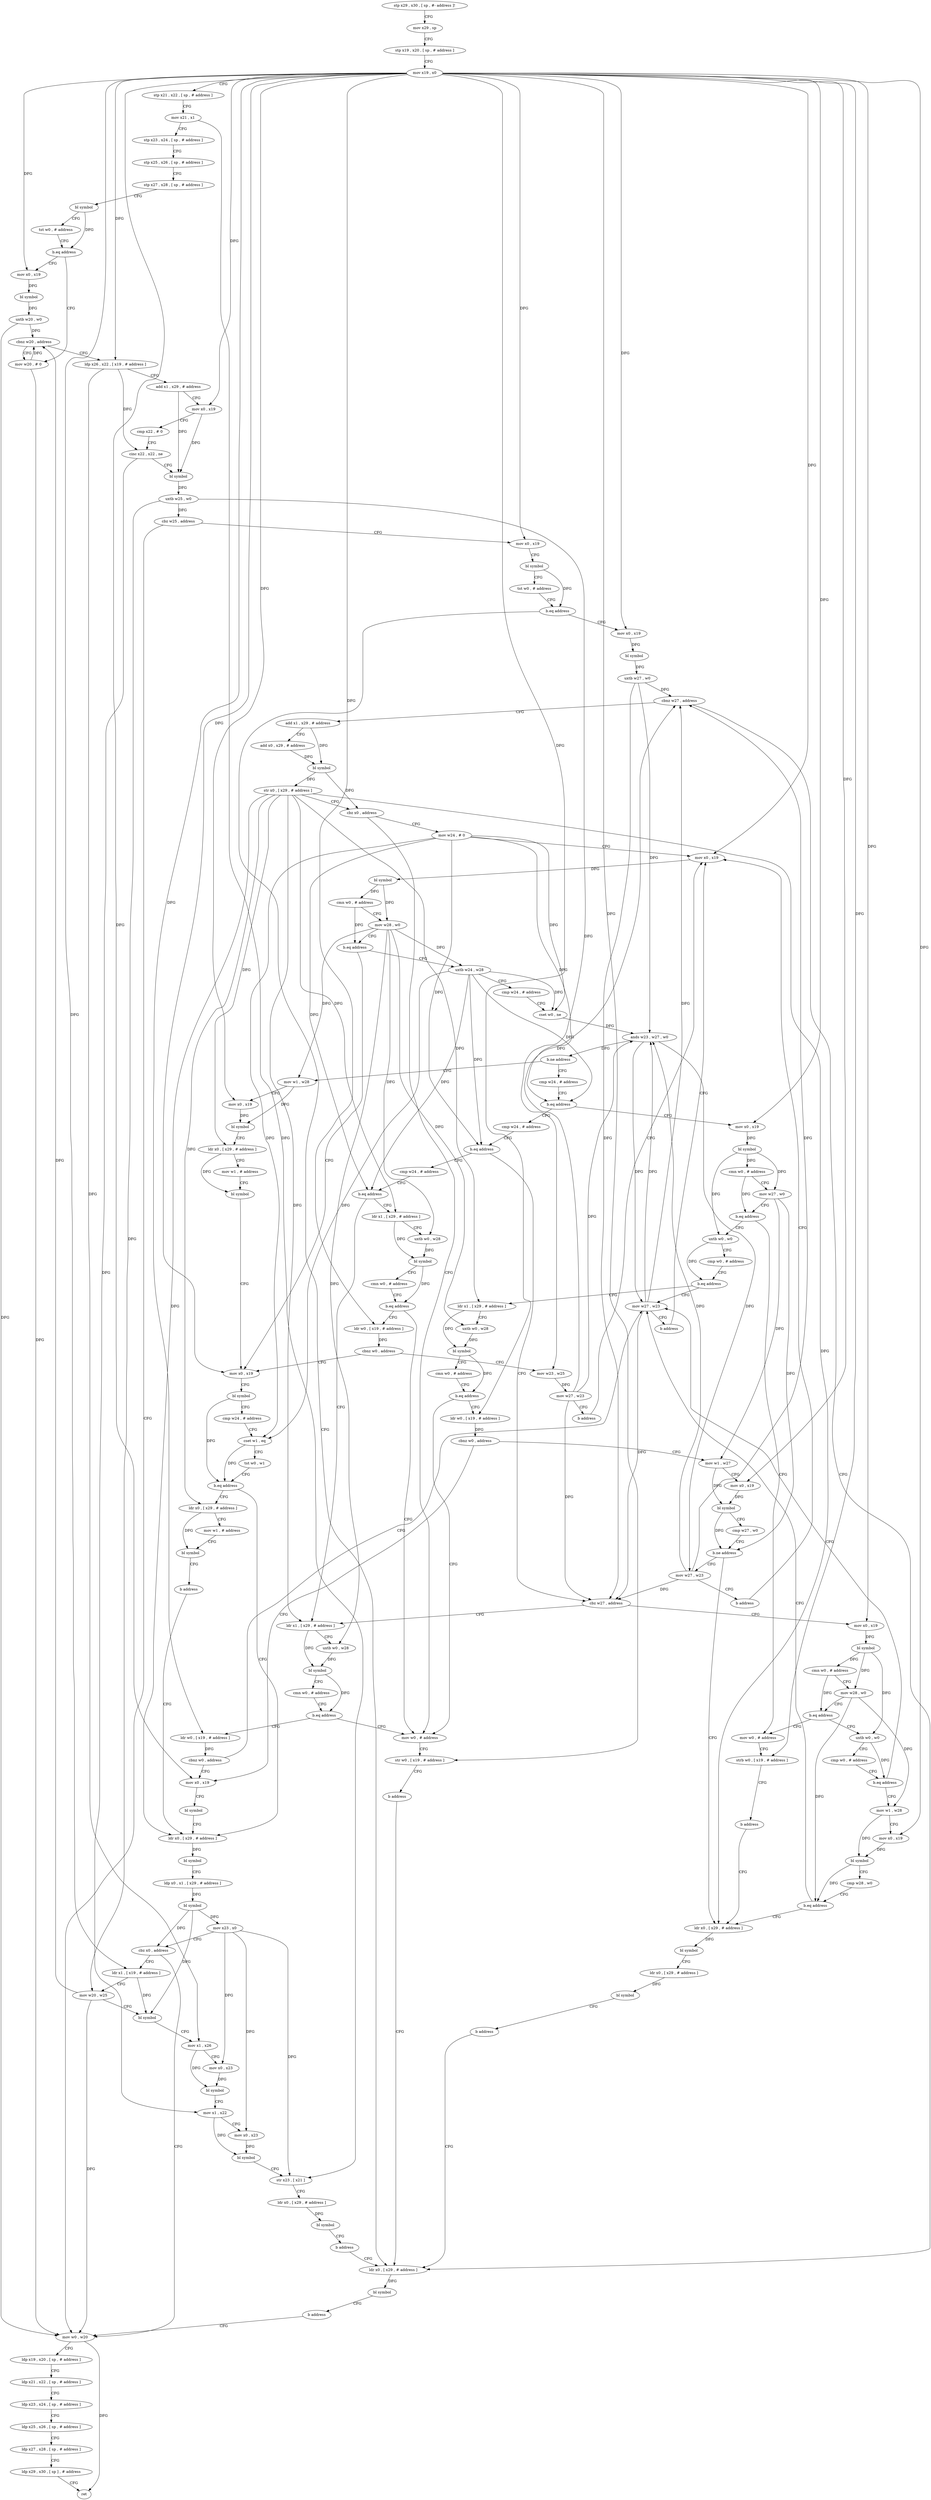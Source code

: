 digraph "func" {
"104744" [label = "stp x29 , x30 , [ sp , #- address ]!" ]
"104748" [label = "mov x29 , sp" ]
"104752" [label = "stp x19 , x20 , [ sp , # address ]" ]
"104756" [label = "mov x19 , x0" ]
"104760" [label = "stp x21 , x22 , [ sp , # address ]" ]
"104764" [label = "mov x21 , x1" ]
"104768" [label = "stp x23 , x24 , [ sp , # address ]" ]
"104772" [label = "stp x25 , x26 , [ sp , # address ]" ]
"104776" [label = "stp x27 , x28 , [ sp , # address ]" ]
"104780" [label = "bl symbol" ]
"104784" [label = "tst w0 , # address" ]
"104788" [label = "b.eq address" ]
"104832" [label = "mov x0 , x19" ]
"104792" [label = "mov w20 , # 0" ]
"104836" [label = "bl symbol" ]
"104840" [label = "uxtb w20 , w0" ]
"104844" [label = "cbnz w20 , address" ]
"104848" [label = "ldp x26 , x22 , [ x19 , # address ]" ]
"104796" [label = "mov w0 , w20" ]
"104852" [label = "add x1 , x29 , # address" ]
"104856" [label = "mov x0 , x19" ]
"104860" [label = "cmp x22 , # 0" ]
"104864" [label = "cinc x22 , x22 , ne" ]
"104868" [label = "bl symbol" ]
"104872" [label = "uxtb w25 , w0" ]
"104876" [label = "cbz w25 , address" ]
"104880" [label = "mov x0 , x19" ]
"104800" [label = "ldp x19 , x20 , [ sp , # address ]" ]
"104804" [label = "ldp x21 , x22 , [ sp , # address ]" ]
"104808" [label = "ldp x23 , x24 , [ sp , # address ]" ]
"104812" [label = "ldp x25 , x26 , [ sp , # address ]" ]
"104816" [label = "ldp x27 , x28 , [ sp , # address ]" ]
"104820" [label = "ldp x29 , x30 , [ sp ] , # address" ]
"104824" [label = "ret" ]
"104884" [label = "bl symbol" ]
"104888" [label = "tst w0 , # address" ]
"104892" [label = "b.eq address" ]
"104912" [label = "mov x0 , x19" ]
"104896" [label = "ldr x0 , [ x29 , # address ]" ]
"104916" [label = "bl symbol" ]
"104920" [label = "uxtb w27 , w0" ]
"104924" [label = "cbnz w27 , address" ]
"104928" [label = "add x1 , x29 , # address" ]
"104900" [label = "bl symbol" ]
"104904" [label = "b address" ]
"104932" [label = "add x0 , x29 , # address" ]
"104936" [label = "bl symbol" ]
"104940" [label = "str x0 , [ x29 , # address ]" ]
"104944" [label = "cbz x0 , address" ]
"105408" [label = "mov w0 , # address" ]
"104948" [label = "mov w24 , # 0" ]
"105412" [label = "str w0 , [ x19 , # address ]" ]
"105416" [label = "b address" ]
"104952" [label = "mov x0 , x19" ]
"105368" [label = "mov x0 , x19" ]
"105372" [label = "bl symbol" ]
"105376" [label = "cmp w24 , # address" ]
"105380" [label = "cset w1 , eq" ]
"105384" [label = "tst w0 , w1" ]
"105388" [label = "b.eq address" ]
"105060" [label = "ldr x0 , [ x29 , # address ]" ]
"105392" [label = "ldr x0 , [ x29 , # address ]" ]
"104972" [label = "uxtb w24 , w28" ]
"104976" [label = "cmp w24 , # address" ]
"104980" [label = "cset w0 , ne" ]
"104984" [label = "ands w23 , w27 , w0" ]
"104988" [label = "b.ne address" ]
"105344" [label = "mov w1 , w28" ]
"104992" [label = "cmp w24 , # address" ]
"105064" [label = "bl symbol" ]
"105068" [label = "ldp x0 , x1 , [ x29 , # address ]" ]
"105072" [label = "bl symbol" ]
"105076" [label = "mov x23 , x0" ]
"105080" [label = "cbz x0 , address" ]
"105084" [label = "ldr x1 , [ x19 , # address ]" ]
"105396" [label = "mov w1 , # address" ]
"105400" [label = "bl symbol" ]
"105404" [label = "b address" ]
"105348" [label = "mov x0 , x19" ]
"105352" [label = "bl symbol" ]
"105356" [label = "ldr x0 , [ x29 , # address ]" ]
"105360" [label = "mov w1 , # address" ]
"105364" [label = "bl symbol" ]
"104996" [label = "b.eq address" ]
"105256" [label = "mov x0 , x19" ]
"105000" [label = "cmp w24 , # address" ]
"105088" [label = "mov w20 , w25" ]
"105092" [label = "bl symbol" ]
"105096" [label = "mov x1 , x26" ]
"105100" [label = "mov x0 , x23" ]
"105104" [label = "bl symbol" ]
"105108" [label = "mov x1 , x22" ]
"105112" [label = "mov x0 , x23" ]
"105116" [label = "bl symbol" ]
"105120" [label = "str x23 , [ x21 ]" ]
"105124" [label = "ldr x0 , [ x29 , # address ]" ]
"105128" [label = "bl symbol" ]
"105132" [label = "b address" ]
"105260" [label = "bl symbol" ]
"105264" [label = "cmn w0 , # address" ]
"105268" [label = "mov w27 , w0" ]
"105272" [label = "b.eq address" ]
"105420" [label = "mov w0 , # address" ]
"105276" [label = "uxtb w0 , w0" ]
"105004" [label = "b.eq address" ]
"105136" [label = "cbz w27 , address" ]
"105008" [label = "cmp w24 , # address" ]
"105424" [label = "strb w0 , [ x19 , # address ]" ]
"105428" [label = "b address" ]
"105192" [label = "ldr x0 , [ x29 , # address ]" ]
"105280" [label = "cmp w0 , # address" ]
"105284" [label = "b.eq address" ]
"105044" [label = "mov w27 , w23" ]
"105288" [label = "ldr x1 , [ x29 , # address ]" ]
"105016" [label = "ldr x1 , [ x29 , # address ]" ]
"105140" [label = "mov x0 , x19" ]
"105012" [label = "b.eq address" ]
"105216" [label = "ldr x1 , [ x29 , # address ]" ]
"105196" [label = "bl symbol" ]
"105200" [label = "ldr x0 , [ x29 , # address ]" ]
"105204" [label = "bl symbol" ]
"105208" [label = "b address" ]
"105048" [label = "b address" ]
"105292" [label = "uxtb w0 , w28" ]
"105296" [label = "bl symbol" ]
"105300" [label = "cmn w0 , # address" ]
"105304" [label = "b.eq address" ]
"105308" [label = "ldr w0 , [ x19 , # address ]" ]
"105020" [label = "uxtb w0 , w28" ]
"105024" [label = "bl symbol" ]
"105028" [label = "cmn w0 , # address" ]
"105032" [label = "b.eq address" ]
"105036" [label = "ldr w0 , [ x19 , # address ]" ]
"105144" [label = "bl symbol" ]
"105148" [label = "cmn w0 , # address" ]
"105152" [label = "mov w28 , w0" ]
"105156" [label = "b.eq address" ]
"105160" [label = "uxtb w0 , w0" ]
"105220" [label = "uxtb w0 , w28" ]
"105224" [label = "bl symbol" ]
"105228" [label = "cmn w0 , # address" ]
"105232" [label = "b.eq address" ]
"105236" [label = "ldr w0 , [ x19 , # address ]" ]
"104956" [label = "bl symbol" ]
"104960" [label = "cmn w0 , # address" ]
"104964" [label = "mov w28 , w0" ]
"104968" [label = "b.eq address" ]
"105312" [label = "cbnz w0 , address" ]
"105052" [label = "mov x0 , x19" ]
"105316" [label = "mov w1 , w27" ]
"105040" [label = "cbnz w0 , address" ]
"105164" [label = "cmp w0 , # address" ]
"105168" [label = "b.eq address" ]
"105172" [label = "mov w1 , w28" ]
"105240" [label = "cbnz w0 , address" ]
"105244" [label = "mov w23 , w25" ]
"105056" [label = "bl symbol" ]
"105320" [label = "mov x0 , x19" ]
"105324" [label = "bl symbol" ]
"105328" [label = "cmp w27 , w0" ]
"105332" [label = "b.ne address" ]
"105336" [label = "mov w27 , w23" ]
"105176" [label = "mov x0 , x19" ]
"105180" [label = "bl symbol" ]
"105184" [label = "cmp w28 , w0" ]
"105188" [label = "b.eq address" ]
"105248" [label = "mov w27 , w23" ]
"105252" [label = "b address" ]
"105340" [label = "b address" ]
"104744" -> "104748" [ label = "CFG" ]
"104748" -> "104752" [ label = "CFG" ]
"104752" -> "104756" [ label = "CFG" ]
"104756" -> "104760" [ label = "CFG" ]
"104756" -> "104832" [ label = "DFG" ]
"104756" -> "104848" [ label = "DFG" ]
"104756" -> "104856" [ label = "DFG" ]
"104756" -> "104880" [ label = "DFG" ]
"104756" -> "104912" [ label = "DFG" ]
"104756" -> "105412" [ label = "DFG" ]
"104756" -> "104952" [ label = "DFG" ]
"104756" -> "105368" [ label = "DFG" ]
"104756" -> "105348" [ label = "DFG" ]
"104756" -> "105084" [ label = "DFG" ]
"104756" -> "105256" [ label = "DFG" ]
"104756" -> "105424" [ label = "DFG" ]
"104756" -> "105140" [ label = "DFG" ]
"104756" -> "105308" [ label = "DFG" ]
"104756" -> "105036" [ label = "DFG" ]
"104756" -> "105236" [ label = "DFG" ]
"104756" -> "105052" [ label = "DFG" ]
"104756" -> "105320" [ label = "DFG" ]
"104756" -> "105176" [ label = "DFG" ]
"104760" -> "104764" [ label = "CFG" ]
"104764" -> "104768" [ label = "CFG" ]
"104764" -> "105120" [ label = "DFG" ]
"104768" -> "104772" [ label = "CFG" ]
"104772" -> "104776" [ label = "CFG" ]
"104776" -> "104780" [ label = "CFG" ]
"104780" -> "104784" [ label = "CFG" ]
"104780" -> "104788" [ label = "DFG" ]
"104784" -> "104788" [ label = "CFG" ]
"104788" -> "104832" [ label = "CFG" ]
"104788" -> "104792" [ label = "CFG" ]
"104832" -> "104836" [ label = "DFG" ]
"104792" -> "104796" [ label = "DFG" ]
"104792" -> "104844" [ label = "DFG" ]
"104836" -> "104840" [ label = "DFG" ]
"104840" -> "104844" [ label = "DFG" ]
"104840" -> "104796" [ label = "DFG" ]
"104844" -> "104792" [ label = "CFG" ]
"104844" -> "104848" [ label = "CFG" ]
"104848" -> "104852" [ label = "CFG" ]
"104848" -> "105096" [ label = "DFG" ]
"104848" -> "104864" [ label = "DFG" ]
"104796" -> "104800" [ label = "CFG" ]
"104796" -> "104824" [ label = "DFG" ]
"104852" -> "104856" [ label = "CFG" ]
"104852" -> "104868" [ label = "DFG" ]
"104856" -> "104860" [ label = "CFG" ]
"104856" -> "104868" [ label = "DFG" ]
"104860" -> "104864" [ label = "CFG" ]
"104864" -> "104868" [ label = "CFG" ]
"104864" -> "105108" [ label = "DFG" ]
"104868" -> "104872" [ label = "DFG" ]
"104872" -> "104876" [ label = "DFG" ]
"104872" -> "105088" [ label = "DFG" ]
"104872" -> "105244" [ label = "DFG" ]
"104876" -> "104796" [ label = "CFG" ]
"104876" -> "104880" [ label = "CFG" ]
"104880" -> "104884" [ label = "CFG" ]
"104800" -> "104804" [ label = "CFG" ]
"104804" -> "104808" [ label = "CFG" ]
"104808" -> "104812" [ label = "CFG" ]
"104812" -> "104816" [ label = "CFG" ]
"104816" -> "104820" [ label = "CFG" ]
"104820" -> "104824" [ label = "CFG" ]
"104884" -> "104888" [ label = "CFG" ]
"104884" -> "104892" [ label = "DFG" ]
"104888" -> "104892" [ label = "CFG" ]
"104892" -> "104912" [ label = "CFG" ]
"104892" -> "104896" [ label = "CFG" ]
"104912" -> "104916" [ label = "DFG" ]
"104896" -> "104900" [ label = "DFG" ]
"104916" -> "104920" [ label = "DFG" ]
"104920" -> "104924" [ label = "DFG" ]
"104920" -> "104984" [ label = "DFG" ]
"104920" -> "105136" [ label = "DFG" ]
"104924" -> "104896" [ label = "CFG" ]
"104924" -> "104928" [ label = "CFG" ]
"104928" -> "104932" [ label = "CFG" ]
"104928" -> "104936" [ label = "DFG" ]
"104900" -> "104904" [ label = "CFG" ]
"104904" -> "104796" [ label = "CFG" ]
"104932" -> "104936" [ label = "DFG" ]
"104936" -> "104940" [ label = "DFG" ]
"104936" -> "104944" [ label = "DFG" ]
"104940" -> "104944" [ label = "CFG" ]
"104940" -> "105060" [ label = "DFG" ]
"104940" -> "105392" [ label = "DFG" ]
"104940" -> "105356" [ label = "DFG" ]
"104940" -> "105192" [ label = "DFG" ]
"104940" -> "105288" [ label = "DFG" ]
"104940" -> "105016" [ label = "DFG" ]
"104940" -> "105216" [ label = "DFG" ]
"104944" -> "105408" [ label = "CFG" ]
"104944" -> "104948" [ label = "CFG" ]
"105408" -> "105412" [ label = "CFG" ]
"104948" -> "104952" [ label = "CFG" ]
"104948" -> "105380" [ label = "DFG" ]
"104948" -> "104980" [ label = "DFG" ]
"104948" -> "104996" [ label = "DFG" ]
"104948" -> "105004" [ label = "DFG" ]
"104948" -> "105012" [ label = "DFG" ]
"105412" -> "105416" [ label = "CFG" ]
"105416" -> "104896" [ label = "CFG" ]
"104952" -> "104956" [ label = "DFG" ]
"105368" -> "105372" [ label = "CFG" ]
"105372" -> "105376" [ label = "CFG" ]
"105372" -> "105388" [ label = "DFG" ]
"105376" -> "105380" [ label = "CFG" ]
"105380" -> "105384" [ label = "CFG" ]
"105380" -> "105388" [ label = "DFG" ]
"105384" -> "105388" [ label = "CFG" ]
"105388" -> "105060" [ label = "CFG" ]
"105388" -> "105392" [ label = "CFG" ]
"105060" -> "105064" [ label = "DFG" ]
"105392" -> "105396" [ label = "CFG" ]
"105392" -> "105400" [ label = "DFG" ]
"104972" -> "104976" [ label = "CFG" ]
"104972" -> "105380" [ label = "DFG" ]
"104972" -> "104980" [ label = "DFG" ]
"104972" -> "104996" [ label = "DFG" ]
"104972" -> "105004" [ label = "DFG" ]
"104972" -> "105012" [ label = "DFG" ]
"104976" -> "104980" [ label = "CFG" ]
"104980" -> "104984" [ label = "DFG" ]
"104984" -> "104988" [ label = "DFG" ]
"104984" -> "105044" [ label = "DFG" ]
"104984" -> "105336" [ label = "DFG" ]
"104988" -> "105344" [ label = "CFG" ]
"104988" -> "104992" [ label = "CFG" ]
"105344" -> "105348" [ label = "CFG" ]
"105344" -> "105352" [ label = "DFG" ]
"104992" -> "104996" [ label = "CFG" ]
"105064" -> "105068" [ label = "CFG" ]
"105068" -> "105072" [ label = "DFG" ]
"105072" -> "105076" [ label = "DFG" ]
"105072" -> "105080" [ label = "DFG" ]
"105072" -> "105092" [ label = "DFG" ]
"105076" -> "105080" [ label = "CFG" ]
"105076" -> "105100" [ label = "DFG" ]
"105076" -> "105112" [ label = "DFG" ]
"105076" -> "105120" [ label = "DFG" ]
"105080" -> "104796" [ label = "CFG" ]
"105080" -> "105084" [ label = "CFG" ]
"105084" -> "105088" [ label = "CFG" ]
"105084" -> "105092" [ label = "DFG" ]
"105396" -> "105400" [ label = "CFG" ]
"105400" -> "105404" [ label = "CFG" ]
"105404" -> "105060" [ label = "CFG" ]
"105348" -> "105352" [ label = "DFG" ]
"105352" -> "105356" [ label = "CFG" ]
"105356" -> "105360" [ label = "CFG" ]
"105356" -> "105364" [ label = "DFG" ]
"105360" -> "105364" [ label = "CFG" ]
"105364" -> "105368" [ label = "CFG" ]
"104996" -> "105256" [ label = "CFG" ]
"104996" -> "105000" [ label = "CFG" ]
"105256" -> "105260" [ label = "DFG" ]
"105000" -> "105004" [ label = "CFG" ]
"105088" -> "105092" [ label = "CFG" ]
"105088" -> "104844" [ label = "DFG" ]
"105088" -> "104796" [ label = "DFG" ]
"105092" -> "105096" [ label = "CFG" ]
"105096" -> "105100" [ label = "CFG" ]
"105096" -> "105104" [ label = "DFG" ]
"105100" -> "105104" [ label = "DFG" ]
"105104" -> "105108" [ label = "CFG" ]
"105108" -> "105112" [ label = "CFG" ]
"105108" -> "105116" [ label = "DFG" ]
"105112" -> "105116" [ label = "DFG" ]
"105116" -> "105120" [ label = "CFG" ]
"105120" -> "105124" [ label = "CFG" ]
"105124" -> "105128" [ label = "DFG" ]
"105128" -> "105132" [ label = "CFG" ]
"105132" -> "104896" [ label = "CFG" ]
"105260" -> "105264" [ label = "DFG" ]
"105260" -> "105268" [ label = "DFG" ]
"105260" -> "105276" [ label = "DFG" ]
"105264" -> "105268" [ label = "CFG" ]
"105264" -> "105272" [ label = "DFG" ]
"105268" -> "105272" [ label = "CFG" ]
"105268" -> "105316" [ label = "DFG" ]
"105268" -> "105332" [ label = "DFG" ]
"105272" -> "105420" [ label = "CFG" ]
"105272" -> "105276" [ label = "CFG" ]
"105420" -> "105424" [ label = "CFG" ]
"105276" -> "105280" [ label = "CFG" ]
"105276" -> "105284" [ label = "DFG" ]
"105004" -> "105136" [ label = "CFG" ]
"105004" -> "105008" [ label = "CFG" ]
"105136" -> "105016" [ label = "CFG" ]
"105136" -> "105140" [ label = "CFG" ]
"105008" -> "105012" [ label = "CFG" ]
"105424" -> "105428" [ label = "CFG" ]
"105428" -> "105192" [ label = "CFG" ]
"105192" -> "105196" [ label = "DFG" ]
"105280" -> "105284" [ label = "CFG" ]
"105284" -> "105044" [ label = "CFG" ]
"105284" -> "105288" [ label = "CFG" ]
"105044" -> "105048" [ label = "CFG" ]
"105044" -> "104924" [ label = "DFG" ]
"105044" -> "105136" [ label = "DFG" ]
"105044" -> "104984" [ label = "DFG" ]
"105288" -> "105292" [ label = "CFG" ]
"105288" -> "105296" [ label = "DFG" ]
"105016" -> "105020" [ label = "CFG" ]
"105016" -> "105024" [ label = "DFG" ]
"105140" -> "105144" [ label = "DFG" ]
"105012" -> "105216" [ label = "CFG" ]
"105012" -> "105016" [ label = "CFG" ]
"105216" -> "105220" [ label = "CFG" ]
"105216" -> "105224" [ label = "DFG" ]
"105196" -> "105200" [ label = "CFG" ]
"105200" -> "105204" [ label = "DFG" ]
"105204" -> "105208" [ label = "CFG" ]
"105208" -> "104896" [ label = "CFG" ]
"105048" -> "104952" [ label = "CFG" ]
"105292" -> "105296" [ label = "DFG" ]
"105296" -> "105300" [ label = "CFG" ]
"105296" -> "105304" [ label = "DFG" ]
"105300" -> "105304" [ label = "CFG" ]
"105304" -> "105408" [ label = "CFG" ]
"105304" -> "105308" [ label = "CFG" ]
"105308" -> "105312" [ label = "DFG" ]
"105020" -> "105024" [ label = "DFG" ]
"105024" -> "105028" [ label = "CFG" ]
"105024" -> "105032" [ label = "DFG" ]
"105028" -> "105032" [ label = "CFG" ]
"105032" -> "105408" [ label = "CFG" ]
"105032" -> "105036" [ label = "CFG" ]
"105036" -> "105040" [ label = "DFG" ]
"105144" -> "105148" [ label = "DFG" ]
"105144" -> "105152" [ label = "DFG" ]
"105144" -> "105160" [ label = "DFG" ]
"105148" -> "105152" [ label = "CFG" ]
"105148" -> "105156" [ label = "DFG" ]
"105152" -> "105156" [ label = "CFG" ]
"105152" -> "105172" [ label = "DFG" ]
"105152" -> "105188" [ label = "DFG" ]
"105156" -> "105420" [ label = "CFG" ]
"105156" -> "105160" [ label = "CFG" ]
"105160" -> "105164" [ label = "CFG" ]
"105160" -> "105168" [ label = "DFG" ]
"105220" -> "105224" [ label = "DFG" ]
"105224" -> "105228" [ label = "CFG" ]
"105224" -> "105232" [ label = "DFG" ]
"105228" -> "105232" [ label = "CFG" ]
"105232" -> "105408" [ label = "CFG" ]
"105232" -> "105236" [ label = "CFG" ]
"105236" -> "105240" [ label = "DFG" ]
"104956" -> "104960" [ label = "DFG" ]
"104956" -> "104964" [ label = "DFG" ]
"104960" -> "104964" [ label = "CFG" ]
"104960" -> "104968" [ label = "DFG" ]
"104964" -> "104968" [ label = "CFG" ]
"104964" -> "104972" [ label = "DFG" ]
"104964" -> "105344" [ label = "DFG" ]
"104964" -> "105292" [ label = "DFG" ]
"104964" -> "105020" [ label = "DFG" ]
"104964" -> "105220" [ label = "DFG" ]
"104968" -> "105368" [ label = "CFG" ]
"104968" -> "104972" [ label = "CFG" ]
"105312" -> "105052" [ label = "CFG" ]
"105312" -> "105316" [ label = "CFG" ]
"105052" -> "105056" [ label = "CFG" ]
"105316" -> "105320" [ label = "CFG" ]
"105316" -> "105324" [ label = "DFG" ]
"105040" -> "105052" [ label = "CFG" ]
"105040" -> "105044" [ label = "CFG" ]
"105164" -> "105168" [ label = "CFG" ]
"105168" -> "105044" [ label = "CFG" ]
"105168" -> "105172" [ label = "CFG" ]
"105172" -> "105176" [ label = "CFG" ]
"105172" -> "105180" [ label = "DFG" ]
"105240" -> "105368" [ label = "CFG" ]
"105240" -> "105244" [ label = "CFG" ]
"105244" -> "105248" [ label = "DFG" ]
"105056" -> "105060" [ label = "CFG" ]
"105320" -> "105324" [ label = "DFG" ]
"105324" -> "105328" [ label = "CFG" ]
"105324" -> "105332" [ label = "DFG" ]
"105328" -> "105332" [ label = "CFG" ]
"105332" -> "105192" [ label = "CFG" ]
"105332" -> "105336" [ label = "CFG" ]
"105336" -> "105340" [ label = "CFG" ]
"105336" -> "104924" [ label = "DFG" ]
"105336" -> "105136" [ label = "DFG" ]
"105336" -> "104984" [ label = "DFG" ]
"105176" -> "105180" [ label = "DFG" ]
"105180" -> "105184" [ label = "CFG" ]
"105180" -> "105188" [ label = "DFG" ]
"105184" -> "105188" [ label = "CFG" ]
"105188" -> "105044" [ label = "CFG" ]
"105188" -> "105192" [ label = "CFG" ]
"105248" -> "105252" [ label = "CFG" ]
"105248" -> "104924" [ label = "DFG" ]
"105248" -> "105136" [ label = "DFG" ]
"105248" -> "104984" [ label = "DFG" ]
"105252" -> "104952" [ label = "CFG" ]
"105340" -> "104952" [ label = "CFG" ]
}
